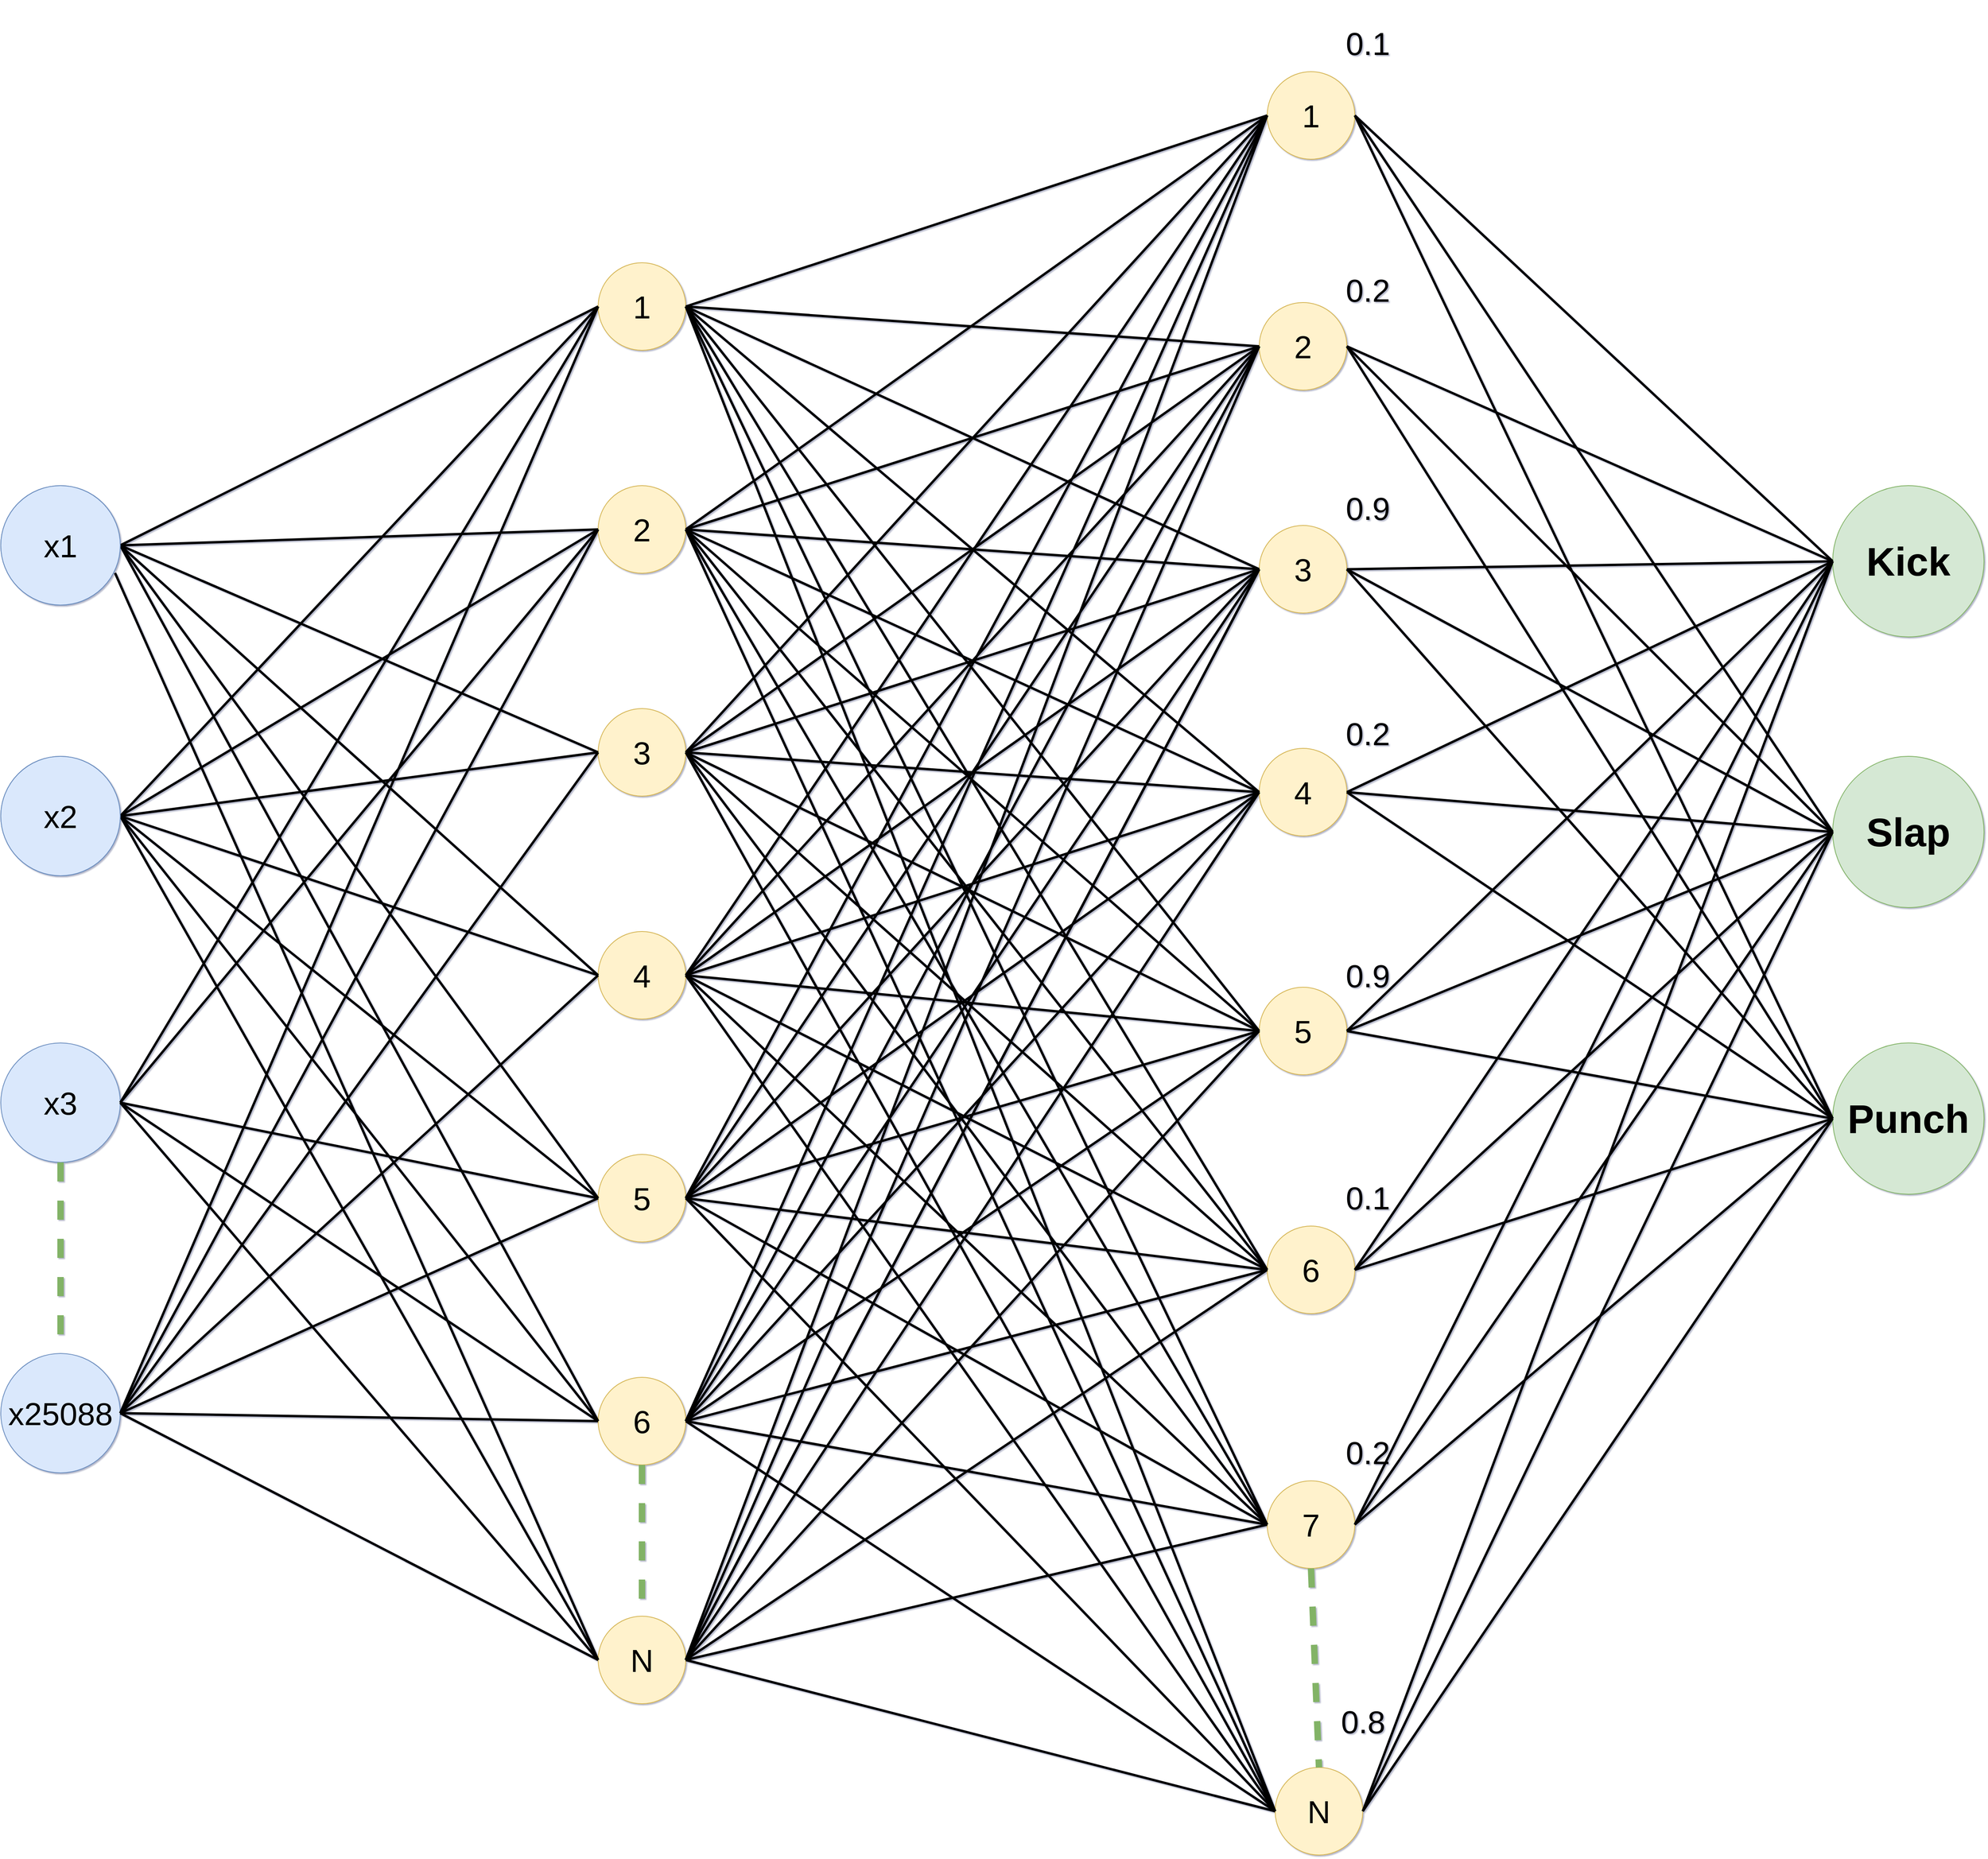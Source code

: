 <mxfile version="14.7.3" type="github">
  <diagram id="3D2soeqW7J_JkTcOZiem" name="Page-1">
    <mxGraphModel dx="4740" dy="2457" grid="0" gridSize="10" guides="1" tooltips="1" connect="1" arrows="1" fold="1" page="1" pageScale="1" pageWidth="3300" pageHeight="4681" math="0" shadow="1">
      <root>
        <mxCell id="0" />
        <mxCell id="1" parent="0" />
        <mxCell id="94lQZrs3gEA4BVbWiKhK-1" value="&lt;font style=&quot;font-size: 40px&quot;&gt;x1&lt;/font&gt;" style="ellipse;whiteSpace=wrap;html=1;aspect=fixed;shadow=0;sketch=0;fillColor=#dae8fc;strokeColor=#6c8ebf;" vertex="1" parent="1">
          <mxGeometry x="510" y="760" width="150" height="150" as="geometry" />
        </mxCell>
        <mxCell id="94lQZrs3gEA4BVbWiKhK-2" value="&lt;span style=&quot;font-size: 40px&quot;&gt;x2&lt;/span&gt;" style="ellipse;whiteSpace=wrap;html=1;aspect=fixed;shadow=0;sketch=0;fillColor=#dae8fc;strokeColor=#6c8ebf;" vertex="1" parent="1">
          <mxGeometry x="510" y="1100" width="150" height="150" as="geometry" />
        </mxCell>
        <mxCell id="94lQZrs3gEA4BVbWiKhK-3" value="&lt;span style=&quot;font-size: 40px&quot;&gt;x3&lt;/span&gt;" style="ellipse;whiteSpace=wrap;html=1;aspect=fixed;fillColor=#dae8fc;strokeColor=#6c8ebf;shadow=0;sketch=0;" vertex="1" parent="1">
          <mxGeometry x="510" y="1460" width="150" height="150" as="geometry" />
        </mxCell>
        <mxCell id="94lQZrs3gEA4BVbWiKhK-6" value="&lt;span style=&quot;font-size: 40px&quot;&gt;1&lt;/span&gt;" style="ellipse;whiteSpace=wrap;html=1;aspect=fixed;fillColor=#fff2cc;strokeColor=#d6b656;" vertex="1" parent="1">
          <mxGeometry x="1260" y="480" width="110" height="110" as="geometry" />
        </mxCell>
        <mxCell id="94lQZrs3gEA4BVbWiKhK-7" value="&lt;span style=&quot;font-size: 40px&quot;&gt;2&lt;/span&gt;" style="ellipse;whiteSpace=wrap;html=1;aspect=fixed;fillColor=#fff2cc;strokeColor=#d6b656;" vertex="1" parent="1">
          <mxGeometry x="1260" y="760" width="110" height="110" as="geometry" />
        </mxCell>
        <mxCell id="94lQZrs3gEA4BVbWiKhK-8" value="&lt;span style=&quot;font-size: 40px&quot;&gt;3&lt;/span&gt;" style="ellipse;whiteSpace=wrap;html=1;aspect=fixed;fillColor=#fff2cc;strokeColor=#d6b656;" vertex="1" parent="1">
          <mxGeometry x="1260" y="1040" width="110" height="110" as="geometry" />
        </mxCell>
        <mxCell id="94lQZrs3gEA4BVbWiKhK-9" value="&lt;span style=&quot;font-size: 40px&quot;&gt;4&lt;/span&gt;" style="ellipse;whiteSpace=wrap;html=1;aspect=fixed;fillColor=#fff2cc;strokeColor=#d6b656;" vertex="1" parent="1">
          <mxGeometry x="1260" y="1320" width="110" height="110" as="geometry" />
        </mxCell>
        <mxCell id="94lQZrs3gEA4BVbWiKhK-10" value="&lt;span style=&quot;font-size: 40px&quot;&gt;6&lt;/span&gt;" style="ellipse;whiteSpace=wrap;html=1;aspect=fixed;fillColor=#fff2cc;strokeColor=#d6b656;" vertex="1" parent="1">
          <mxGeometry x="1260" y="1880" width="110" height="110" as="geometry" />
        </mxCell>
        <mxCell id="94lQZrs3gEA4BVbWiKhK-11" value="&lt;span style=&quot;font-size: 40px&quot;&gt;5&lt;/span&gt;" style="ellipse;whiteSpace=wrap;html=1;aspect=fixed;fillColor=#fff2cc;strokeColor=#d6b656;" vertex="1" parent="1">
          <mxGeometry x="1260" y="1600" width="110" height="110" as="geometry" />
        </mxCell>
        <mxCell id="94lQZrs3gEA4BVbWiKhK-12" value="&lt;span style=&quot;font-size: 40px&quot;&gt;N&lt;/span&gt;" style="ellipse;whiteSpace=wrap;html=1;aspect=fixed;fillColor=#fff2cc;strokeColor=#d6b656;" vertex="1" parent="1">
          <mxGeometry x="1260" y="2180" width="110" height="110" as="geometry" />
        </mxCell>
        <mxCell id="94lQZrs3gEA4BVbWiKhK-4" value="&lt;span style=&quot;font-size: 40px&quot;&gt;x25088&lt;/span&gt;" style="ellipse;whiteSpace=wrap;html=1;aspect=fixed;fillColor=#dae8fc;strokeColor=#6c8ebf;shadow=0;sketch=0;" vertex="1" parent="1">
          <mxGeometry x="510" y="1850" width="150" height="150" as="geometry" />
        </mxCell>
        <mxCell id="94lQZrs3gEA4BVbWiKhK-26" value="" style="endArrow=none;dashed=1;html=1;strokeWidth=8;exitX=0.5;exitY=1;exitDx=0;exitDy=0;rounded=0;shadow=0;sketch=0;fillColor=#d5e8d4;strokeColor=#82b366;" edge="1" parent="1" source="94lQZrs3gEA4BVbWiKhK-3" target="94lQZrs3gEA4BVbWiKhK-4">
          <mxGeometry width="50" height="50" relative="1" as="geometry">
            <mxPoint x="1120" y="1610" as="sourcePoint" />
            <mxPoint x="1170" y="1560" as="targetPoint" />
          </mxGeometry>
        </mxCell>
        <mxCell id="94lQZrs3gEA4BVbWiKhK-28" value="&lt;span style=&quot;font-size: 40px&quot;&gt;1&lt;/span&gt;" style="ellipse;whiteSpace=wrap;html=1;aspect=fixed;fillColor=#fff2cc;strokeColor=#d6b656;" vertex="1" parent="1">
          <mxGeometry x="2100" y="240" width="110" height="110" as="geometry" />
        </mxCell>
        <mxCell id="94lQZrs3gEA4BVbWiKhK-29" value="&lt;span style=&quot;font-size: 40px&quot;&gt;2&lt;/span&gt;" style="ellipse;whiteSpace=wrap;html=1;aspect=fixed;fillColor=#fff2cc;strokeColor=#d6b656;" vertex="1" parent="1">
          <mxGeometry x="2090" y="530" width="110" height="110" as="geometry" />
        </mxCell>
        <mxCell id="94lQZrs3gEA4BVbWiKhK-30" value="&lt;span style=&quot;font-size: 40px&quot;&gt;3&lt;/span&gt;" style="ellipse;whiteSpace=wrap;html=1;aspect=fixed;fillColor=#fff2cc;strokeColor=#d6b656;" vertex="1" parent="1">
          <mxGeometry x="2090" y="810" width="110" height="110" as="geometry" />
        </mxCell>
        <mxCell id="94lQZrs3gEA4BVbWiKhK-31" value="&lt;span style=&quot;font-size: 40px&quot;&gt;4&lt;/span&gt;" style="ellipse;whiteSpace=wrap;html=1;aspect=fixed;fillColor=#fff2cc;strokeColor=#d6b656;" vertex="1" parent="1">
          <mxGeometry x="2090" y="1090" width="110" height="110" as="geometry" />
        </mxCell>
        <mxCell id="94lQZrs3gEA4BVbWiKhK-32" value="&lt;span style=&quot;font-size: 40px&quot;&gt;6&lt;/span&gt;" style="ellipse;whiteSpace=wrap;html=1;aspect=fixed;fillColor=#fff2cc;strokeColor=#d6b656;" vertex="1" parent="1">
          <mxGeometry x="2100" y="1690" width="110" height="110" as="geometry" />
        </mxCell>
        <mxCell id="94lQZrs3gEA4BVbWiKhK-33" value="&lt;span style=&quot;font-size: 40px&quot;&gt;5&lt;/span&gt;" style="ellipse;whiteSpace=wrap;html=1;aspect=fixed;fillColor=#fff2cc;strokeColor=#d6b656;" vertex="1" parent="1">
          <mxGeometry x="2090" y="1390" width="110" height="110" as="geometry" />
        </mxCell>
        <mxCell id="94lQZrs3gEA4BVbWiKhK-34" value="&lt;span style=&quot;font-size: 40px&quot;&gt;7&lt;/span&gt;" style="ellipse;whiteSpace=wrap;html=1;aspect=fixed;fillColor=#fff2cc;strokeColor=#d6b656;" vertex="1" parent="1">
          <mxGeometry x="2100" y="2010" width="110" height="110" as="geometry" />
        </mxCell>
        <mxCell id="94lQZrs3gEA4BVbWiKhK-35" value="&lt;span style=&quot;font-size: 40px&quot;&gt;N&lt;/span&gt;" style="ellipse;whiteSpace=wrap;html=1;aspect=fixed;fillColor=#fff2cc;strokeColor=#d6b656;" vertex="1" parent="1">
          <mxGeometry x="2110" y="2370" width="110" height="110" as="geometry" />
        </mxCell>
        <mxCell id="94lQZrs3gEA4BVbWiKhK-36" value="&lt;font size=&quot;1&quot;&gt;&lt;b style=&quot;font-size: 50px&quot;&gt;Kick&lt;/b&gt;&lt;/font&gt;" style="ellipse;whiteSpace=wrap;html=1;aspect=fixed;fillColor=#d5e8d4;strokeColor=#82b366;" vertex="1" parent="1">
          <mxGeometry x="2810" y="760" width="190" height="190" as="geometry" />
        </mxCell>
        <mxCell id="94lQZrs3gEA4BVbWiKhK-37" value="&lt;b&gt;&lt;font style=&quot;font-size: 50px&quot;&gt;Slap&lt;/font&gt;&lt;/b&gt;" style="ellipse;whiteSpace=wrap;html=1;aspect=fixed;fillColor=#d5e8d4;strokeColor=#82b366;" vertex="1" parent="1">
          <mxGeometry x="2810" y="1100" width="190" height="190" as="geometry" />
        </mxCell>
        <mxCell id="94lQZrs3gEA4BVbWiKhK-38" value="&lt;b&gt;&lt;font style=&quot;font-size: 50px&quot;&gt;Punch&lt;/font&gt;&lt;/b&gt;" style="ellipse;whiteSpace=wrap;html=1;aspect=fixed;fillColor=#d5e8d4;strokeColor=#82b366;" vertex="1" parent="1">
          <mxGeometry x="2810" y="1460" width="190" height="190" as="geometry" />
        </mxCell>
        <mxCell id="94lQZrs3gEA4BVbWiKhK-39" value="" style="endArrow=none;html=1;strokeWidth=3;exitX=1;exitY=0.5;exitDx=0;exitDy=0;entryX=0;entryY=0.5;entryDx=0;entryDy=0;" edge="1" parent="1" source="94lQZrs3gEA4BVbWiKhK-1" target="94lQZrs3gEA4BVbWiKhK-6">
          <mxGeometry width="50" height="50" relative="1" as="geometry">
            <mxPoint x="340" y="500" as="sourcePoint" />
            <mxPoint x="1010" y="600" as="targetPoint" />
          </mxGeometry>
        </mxCell>
        <mxCell id="94lQZrs3gEA4BVbWiKhK-40" value="" style="endArrow=none;html=1;strokeWidth=3;exitX=1;exitY=0.5;exitDx=0;exitDy=0;entryX=0;entryY=0.5;entryDx=0;entryDy=0;" edge="1" parent="1" source="94lQZrs3gEA4BVbWiKhK-1" target="94lQZrs3gEA4BVbWiKhK-7">
          <mxGeometry width="50" height="50" relative="1" as="geometry">
            <mxPoint x="680" y="610" as="sourcePoint" />
            <mxPoint x="730" y="560" as="targetPoint" />
          </mxGeometry>
        </mxCell>
        <mxCell id="94lQZrs3gEA4BVbWiKhK-41" value="" style="endArrow=none;html=1;strokeWidth=3;exitX=1;exitY=0.5;exitDx=0;exitDy=0;entryX=0;entryY=0.5;entryDx=0;entryDy=0;" edge="1" parent="1" source="94lQZrs3gEA4BVbWiKhK-1" target="94lQZrs3gEA4BVbWiKhK-8">
          <mxGeometry width="50" height="50" relative="1" as="geometry">
            <mxPoint x="840" y="480" as="sourcePoint" />
            <mxPoint x="890" y="430" as="targetPoint" />
          </mxGeometry>
        </mxCell>
        <mxCell id="94lQZrs3gEA4BVbWiKhK-42" value="" style="endArrow=none;html=1;strokeWidth=3;exitX=1;exitY=0.5;exitDx=0;exitDy=0;entryX=0;entryY=0.5;entryDx=0;entryDy=0;" edge="1" parent="1" source="94lQZrs3gEA4BVbWiKhK-1" target="94lQZrs3gEA4BVbWiKhK-9">
          <mxGeometry width="50" height="50" relative="1" as="geometry">
            <mxPoint x="820" y="570" as="sourcePoint" />
            <mxPoint x="880" y="500" as="targetPoint" />
          </mxGeometry>
        </mxCell>
        <mxCell id="94lQZrs3gEA4BVbWiKhK-43" value="" style="endArrow=none;html=1;strokeWidth=3;exitX=1;exitY=0.5;exitDx=0;exitDy=0;entryX=0;entryY=0.5;entryDx=0;entryDy=0;" edge="1" parent="1" source="94lQZrs3gEA4BVbWiKhK-1" target="94lQZrs3gEA4BVbWiKhK-11">
          <mxGeometry width="50" height="50" relative="1" as="geometry">
            <mxPoint x="870" y="460" as="sourcePoint" />
            <mxPoint x="920" y="410" as="targetPoint" />
          </mxGeometry>
        </mxCell>
        <mxCell id="94lQZrs3gEA4BVbWiKhK-44" value="" style="endArrow=none;html=1;strokeWidth=3;exitX=1;exitY=0.5;exitDx=0;exitDy=0;entryX=0;entryY=0.5;entryDx=0;entryDy=0;" edge="1" parent="1" source="94lQZrs3gEA4BVbWiKhK-1" target="94lQZrs3gEA4BVbWiKhK-10">
          <mxGeometry width="50" height="50" relative="1" as="geometry">
            <mxPoint x="620" y="430" as="sourcePoint" />
            <mxPoint x="670" y="380" as="targetPoint" />
          </mxGeometry>
        </mxCell>
        <mxCell id="94lQZrs3gEA4BVbWiKhK-45" value="" style="endArrow=none;html=1;strokeWidth=3;exitX=0.956;exitY=0.731;exitDx=0;exitDy=0;exitPerimeter=0;entryX=0;entryY=0.5;entryDx=0;entryDy=0;" edge="1" parent="1" source="94lQZrs3gEA4BVbWiKhK-1" target="94lQZrs3gEA4BVbWiKhK-12">
          <mxGeometry width="50" height="50" relative="1" as="geometry">
            <mxPoint x="780" y="290" as="sourcePoint" />
            <mxPoint x="830" y="240" as="targetPoint" />
          </mxGeometry>
        </mxCell>
        <mxCell id="94lQZrs3gEA4BVbWiKhK-46" value="" style="endArrow=none;html=1;strokeWidth=3;exitX=1;exitY=0.5;exitDx=0;exitDy=0;entryX=0;entryY=0.5;entryDx=0;entryDy=0;" edge="1" parent="1" source="94lQZrs3gEA4BVbWiKhK-2" target="94lQZrs3gEA4BVbWiKhK-6">
          <mxGeometry width="50" height="50" relative="1" as="geometry">
            <mxPoint x="820" y="1440" as="sourcePoint" />
            <mxPoint x="870" y="1390" as="targetPoint" />
          </mxGeometry>
        </mxCell>
        <mxCell id="94lQZrs3gEA4BVbWiKhK-47" value="" style="endArrow=none;html=1;strokeWidth=3;exitX=1;exitY=0.5;exitDx=0;exitDy=0;entryX=0;entryY=0.5;entryDx=0;entryDy=0;" edge="1" parent="1" source="94lQZrs3gEA4BVbWiKhK-2" target="94lQZrs3gEA4BVbWiKhK-7">
          <mxGeometry width="50" height="50" relative="1" as="geometry">
            <mxPoint x="840" y="1480" as="sourcePoint" />
            <mxPoint x="890" y="1430" as="targetPoint" />
          </mxGeometry>
        </mxCell>
        <mxCell id="94lQZrs3gEA4BVbWiKhK-48" value="" style="endArrow=none;html=1;strokeWidth=3;exitX=1;exitY=0.5;exitDx=0;exitDy=0;entryX=0;entryY=0.5;entryDx=0;entryDy=0;" edge="1" parent="1" source="94lQZrs3gEA4BVbWiKhK-2" target="94lQZrs3gEA4BVbWiKhK-8">
          <mxGeometry width="50" height="50" relative="1" as="geometry">
            <mxPoint x="730" y="1450" as="sourcePoint" />
            <mxPoint x="780" y="1400" as="targetPoint" />
          </mxGeometry>
        </mxCell>
        <mxCell id="94lQZrs3gEA4BVbWiKhK-49" value="" style="endArrow=none;html=1;strokeWidth=3;exitX=1;exitY=0.5;exitDx=0;exitDy=0;entryX=0;entryY=0.5;entryDx=0;entryDy=0;" edge="1" parent="1" source="94lQZrs3gEA4BVbWiKhK-2" target="94lQZrs3gEA4BVbWiKhK-9">
          <mxGeometry width="50" height="50" relative="1" as="geometry">
            <mxPoint x="740" y="1490" as="sourcePoint" />
            <mxPoint x="790" y="1440" as="targetPoint" />
          </mxGeometry>
        </mxCell>
        <mxCell id="94lQZrs3gEA4BVbWiKhK-50" value="" style="endArrow=none;html=1;strokeWidth=3;exitX=1;exitY=0.5;exitDx=0;exitDy=0;entryX=0;entryY=0.5;entryDx=0;entryDy=0;" edge="1" parent="1" source="94lQZrs3gEA4BVbWiKhK-2" target="94lQZrs3gEA4BVbWiKhK-11">
          <mxGeometry width="50" height="50" relative="1" as="geometry">
            <mxPoint x="700" y="1430" as="sourcePoint" />
            <mxPoint x="750" y="1380" as="targetPoint" />
          </mxGeometry>
        </mxCell>
        <mxCell id="94lQZrs3gEA4BVbWiKhK-51" value="" style="endArrow=none;html=1;strokeWidth=3;exitX=1;exitY=0.5;exitDx=0;exitDy=0;entryX=0;entryY=0.5;entryDx=0;entryDy=0;" edge="1" parent="1" source="94lQZrs3gEA4BVbWiKhK-2" target="94lQZrs3gEA4BVbWiKhK-10">
          <mxGeometry width="50" height="50" relative="1" as="geometry">
            <mxPoint x="800" y="1690" as="sourcePoint" />
            <mxPoint x="850" y="1640" as="targetPoint" />
          </mxGeometry>
        </mxCell>
        <mxCell id="94lQZrs3gEA4BVbWiKhK-52" value="" style="endArrow=none;html=1;strokeWidth=3;exitX=1;exitY=0.5;exitDx=0;exitDy=0;entryX=0;entryY=0.5;entryDx=0;entryDy=0;" edge="1" parent="1" source="94lQZrs3gEA4BVbWiKhK-2" target="94lQZrs3gEA4BVbWiKhK-12">
          <mxGeometry width="50" height="50" relative="1" as="geometry">
            <mxPoint x="820" y="1780" as="sourcePoint" />
            <mxPoint x="870" y="1730" as="targetPoint" />
          </mxGeometry>
        </mxCell>
        <mxCell id="94lQZrs3gEA4BVbWiKhK-53" value="" style="endArrow=none;html=1;strokeWidth=3;exitX=1;exitY=0.5;exitDx=0;exitDy=0;entryX=0;entryY=0.5;entryDx=0;entryDy=0;" edge="1" parent="1" source="94lQZrs3gEA4BVbWiKhK-3" target="94lQZrs3gEA4BVbWiKhK-6">
          <mxGeometry width="50" height="50" relative="1" as="geometry">
            <mxPoint x="820" y="1810" as="sourcePoint" />
            <mxPoint x="870" y="1760" as="targetPoint" />
          </mxGeometry>
        </mxCell>
        <mxCell id="94lQZrs3gEA4BVbWiKhK-54" value="" style="endArrow=none;html=1;strokeWidth=3;exitX=1;exitY=0.5;exitDx=0;exitDy=0;entryX=0;entryY=0.5;entryDx=0;entryDy=0;" edge="1" parent="1" source="94lQZrs3gEA4BVbWiKhK-3" target="94lQZrs3gEA4BVbWiKhK-7">
          <mxGeometry width="50" height="50" relative="1" as="geometry">
            <mxPoint x="810" y="1830" as="sourcePoint" />
            <mxPoint x="860" y="1780" as="targetPoint" />
          </mxGeometry>
        </mxCell>
        <mxCell id="94lQZrs3gEA4BVbWiKhK-55" value="" style="endArrow=none;html=1;strokeWidth=3;exitX=1;exitY=0.5;exitDx=0;exitDy=0;entryX=0;entryY=0.5;entryDx=0;entryDy=0;" edge="1" parent="1" source="94lQZrs3gEA4BVbWiKhK-3" target="94lQZrs3gEA4BVbWiKhK-11">
          <mxGeometry width="50" height="50" relative="1" as="geometry">
            <mxPoint x="850" y="1930" as="sourcePoint" />
            <mxPoint x="900" y="1880" as="targetPoint" />
          </mxGeometry>
        </mxCell>
        <mxCell id="94lQZrs3gEA4BVbWiKhK-56" value="" style="endArrow=none;html=1;strokeWidth=3;exitX=1;exitY=0.5;exitDx=0;exitDy=0;entryX=0;entryY=0.5;entryDx=0;entryDy=0;" edge="1" parent="1" source="94lQZrs3gEA4BVbWiKhK-3" target="94lQZrs3gEA4BVbWiKhK-10">
          <mxGeometry width="50" height="50" relative="1" as="geometry">
            <mxPoint x="770" y="1830" as="sourcePoint" />
            <mxPoint x="820" y="1780" as="targetPoint" />
          </mxGeometry>
        </mxCell>
        <mxCell id="94lQZrs3gEA4BVbWiKhK-57" value="" style="endArrow=none;html=1;strokeWidth=3;exitX=1;exitY=0.5;exitDx=0;exitDy=0;entryX=0;entryY=0.5;entryDx=0;entryDy=0;" edge="1" parent="1" source="94lQZrs3gEA4BVbWiKhK-3" target="94lQZrs3gEA4BVbWiKhK-12">
          <mxGeometry width="50" height="50" relative="1" as="geometry">
            <mxPoint x="820" y="1910" as="sourcePoint" />
            <mxPoint x="870" y="1860" as="targetPoint" />
          </mxGeometry>
        </mxCell>
        <mxCell id="94lQZrs3gEA4BVbWiKhK-58" value="" style="endArrow=none;html=1;strokeWidth=3;exitX=1;exitY=0.5;exitDx=0;exitDy=0;entryX=0;entryY=0.5;entryDx=0;entryDy=0;" edge="1" parent="1" source="94lQZrs3gEA4BVbWiKhK-4" target="94lQZrs3gEA4BVbWiKhK-6">
          <mxGeometry width="50" height="50" relative="1" as="geometry">
            <mxPoint x="820" y="1950" as="sourcePoint" />
            <mxPoint x="870" y="1900" as="targetPoint" />
          </mxGeometry>
        </mxCell>
        <mxCell id="94lQZrs3gEA4BVbWiKhK-59" value="" style="endArrow=none;html=1;strokeWidth=3;exitX=1;exitY=0.5;exitDx=0;exitDy=0;entryX=0;entryY=0.5;entryDx=0;entryDy=0;" edge="1" parent="1" source="94lQZrs3gEA4BVbWiKhK-4" target="94lQZrs3gEA4BVbWiKhK-7">
          <mxGeometry width="50" height="50" relative="1" as="geometry">
            <mxPoint x="800" y="2230" as="sourcePoint" />
            <mxPoint x="850" y="2180" as="targetPoint" />
          </mxGeometry>
        </mxCell>
        <mxCell id="94lQZrs3gEA4BVbWiKhK-60" value="" style="endArrow=none;html=1;strokeWidth=3;exitX=1;exitY=0.5;exitDx=0;exitDy=0;entryX=0;entryY=0.5;entryDx=0;entryDy=0;" edge="1" parent="1" source="94lQZrs3gEA4BVbWiKhK-4" target="94lQZrs3gEA4BVbWiKhK-8">
          <mxGeometry width="50" height="50" relative="1" as="geometry">
            <mxPoint x="890" y="2110" as="sourcePoint" />
            <mxPoint x="940" y="2060" as="targetPoint" />
          </mxGeometry>
        </mxCell>
        <mxCell id="94lQZrs3gEA4BVbWiKhK-61" value="" style="endArrow=none;html=1;strokeWidth=3;exitX=1;exitY=0.5;exitDx=0;exitDy=0;entryX=0;entryY=0.5;entryDx=0;entryDy=0;" edge="1" parent="1" source="94lQZrs3gEA4BVbWiKhK-4" target="94lQZrs3gEA4BVbWiKhK-9">
          <mxGeometry width="50" height="50" relative="1" as="geometry">
            <mxPoint x="870" y="2060" as="sourcePoint" />
            <mxPoint x="920" y="2010" as="targetPoint" />
          </mxGeometry>
        </mxCell>
        <mxCell id="94lQZrs3gEA4BVbWiKhK-62" value="" style="endArrow=none;html=1;strokeWidth=3;exitX=1;exitY=0.5;exitDx=0;exitDy=0;entryX=0;entryY=0.5;entryDx=0;entryDy=0;" edge="1" parent="1" source="94lQZrs3gEA4BVbWiKhK-4" target="94lQZrs3gEA4BVbWiKhK-11">
          <mxGeometry width="50" height="50" relative="1" as="geometry">
            <mxPoint x="950" y="2120" as="sourcePoint" />
            <mxPoint x="1000" y="2070" as="targetPoint" />
          </mxGeometry>
        </mxCell>
        <mxCell id="94lQZrs3gEA4BVbWiKhK-63" value="" style="endArrow=none;html=1;strokeWidth=3;entryX=0;entryY=0.5;entryDx=0;entryDy=0;exitX=1;exitY=0.5;exitDx=0;exitDy=0;" edge="1" parent="1" source="94lQZrs3gEA4BVbWiKhK-4" target="94lQZrs3gEA4BVbWiKhK-10">
          <mxGeometry width="50" height="50" relative="1" as="geometry">
            <mxPoint x="850" y="2200" as="sourcePoint" />
            <mxPoint x="900" y="2150" as="targetPoint" />
          </mxGeometry>
        </mxCell>
        <mxCell id="94lQZrs3gEA4BVbWiKhK-64" value="" style="endArrow=none;html=1;strokeWidth=3;exitX=1;exitY=0.5;exitDx=0;exitDy=0;entryX=0;entryY=0.5;entryDx=0;entryDy=0;" edge="1" parent="1" source="94lQZrs3gEA4BVbWiKhK-4" target="94lQZrs3gEA4BVbWiKhK-12">
          <mxGeometry width="50" height="50" relative="1" as="geometry">
            <mxPoint x="890" y="2160" as="sourcePoint" />
            <mxPoint x="940" y="2110" as="targetPoint" />
          </mxGeometry>
        </mxCell>
        <mxCell id="94lQZrs3gEA4BVbWiKhK-65" value="" style="endArrow=none;dashed=1;html=1;strokeWidth=8;entryX=0.5;entryY=0;entryDx=0;entryDy=0;exitX=0.5;exitY=1;exitDx=0;exitDy=0;fillColor=#d5e8d4;strokeColor=#82b366;" edge="1" parent="1" source="94lQZrs3gEA4BVbWiKhK-10" target="94lQZrs3gEA4BVbWiKhK-12">
          <mxGeometry width="50" height="50" relative="1" as="geometry">
            <mxPoint x="1150" y="1280" as="sourcePoint" />
            <mxPoint x="1200" y="1230" as="targetPoint" />
          </mxGeometry>
        </mxCell>
        <mxCell id="94lQZrs3gEA4BVbWiKhK-67" value="" style="endArrow=none;html=1;strokeWidth=3;exitX=1;exitY=0.5;exitDx=0;exitDy=0;entryX=0;entryY=0.5;entryDx=0;entryDy=0;" edge="1" parent="1" source="94lQZrs3gEA4BVbWiKhK-6" target="94lQZrs3gEA4BVbWiKhK-28">
          <mxGeometry width="50" height="50" relative="1" as="geometry">
            <mxPoint x="1630" y="350" as="sourcePoint" />
            <mxPoint x="1680" y="300" as="targetPoint" />
          </mxGeometry>
        </mxCell>
        <mxCell id="94lQZrs3gEA4BVbWiKhK-68" value="" style="endArrow=none;html=1;strokeWidth=3;exitX=1;exitY=0.5;exitDx=0;exitDy=0;entryX=0;entryY=0.5;entryDx=0;entryDy=0;" edge="1" parent="1" source="94lQZrs3gEA4BVbWiKhK-6" target="94lQZrs3gEA4BVbWiKhK-29">
          <mxGeometry width="50" height="50" relative="1" as="geometry">
            <mxPoint x="1870" y="620" as="sourcePoint" />
            <mxPoint x="1920" y="570" as="targetPoint" />
          </mxGeometry>
        </mxCell>
        <mxCell id="94lQZrs3gEA4BVbWiKhK-69" value="" style="endArrow=none;html=1;strokeWidth=3;exitX=1;exitY=0.5;exitDx=0;exitDy=0;entryX=0;entryY=0.5;entryDx=0;entryDy=0;" edge="1" parent="1" source="94lQZrs3gEA4BVbWiKhK-6" target="94lQZrs3gEA4BVbWiKhK-30">
          <mxGeometry width="50" height="50" relative="1" as="geometry">
            <mxPoint x="1770" y="820" as="sourcePoint" />
            <mxPoint x="1820" y="770" as="targetPoint" />
          </mxGeometry>
        </mxCell>
        <mxCell id="94lQZrs3gEA4BVbWiKhK-70" value="" style="endArrow=none;html=1;strokeWidth=3;exitX=1;exitY=0.5;exitDx=0;exitDy=0;entryX=0;entryY=0.5;entryDx=0;entryDy=0;" edge="1" parent="1" source="94lQZrs3gEA4BVbWiKhK-6" target="94lQZrs3gEA4BVbWiKhK-31">
          <mxGeometry width="50" height="50" relative="1" as="geometry">
            <mxPoint x="1800" y="880" as="sourcePoint" />
            <mxPoint x="1850" y="830" as="targetPoint" />
          </mxGeometry>
        </mxCell>
        <mxCell id="94lQZrs3gEA4BVbWiKhK-71" value="" style="endArrow=none;html=1;strokeWidth=3;exitX=1;exitY=0.5;exitDx=0;exitDy=0;entryX=0;entryY=0.5;entryDx=0;entryDy=0;" edge="1" parent="1" source="94lQZrs3gEA4BVbWiKhK-6" target="94lQZrs3gEA4BVbWiKhK-33">
          <mxGeometry width="50" height="50" relative="1" as="geometry">
            <mxPoint x="1730" y="1120" as="sourcePoint" />
            <mxPoint x="1780" y="1070" as="targetPoint" />
          </mxGeometry>
        </mxCell>
        <mxCell id="94lQZrs3gEA4BVbWiKhK-72" value="" style="endArrow=none;html=1;strokeWidth=3;exitX=1;exitY=0.5;exitDx=0;exitDy=0;entryX=0;entryY=0.5;entryDx=0;entryDy=0;" edge="1" parent="1" source="94lQZrs3gEA4BVbWiKhK-6" target="94lQZrs3gEA4BVbWiKhK-32">
          <mxGeometry width="50" height="50" relative="1" as="geometry">
            <mxPoint x="1730" y="1300" as="sourcePoint" />
            <mxPoint x="1780" y="1250" as="targetPoint" />
          </mxGeometry>
        </mxCell>
        <mxCell id="94lQZrs3gEA4BVbWiKhK-73" value="" style="endArrow=none;html=1;strokeWidth=3;exitX=1;exitY=0.5;exitDx=0;exitDy=0;entryX=0;entryY=0.5;entryDx=0;entryDy=0;" edge="1" parent="1" source="94lQZrs3gEA4BVbWiKhK-6" target="94lQZrs3gEA4BVbWiKhK-34">
          <mxGeometry width="50" height="50" relative="1" as="geometry">
            <mxPoint x="1640" y="1490" as="sourcePoint" />
            <mxPoint x="1690" y="1440" as="targetPoint" />
          </mxGeometry>
        </mxCell>
        <mxCell id="94lQZrs3gEA4BVbWiKhK-74" value="" style="endArrow=none;html=1;strokeWidth=3;exitX=1;exitY=0.5;exitDx=0;exitDy=0;entryX=0;entryY=0.5;entryDx=0;entryDy=0;" edge="1" parent="1" source="94lQZrs3gEA4BVbWiKhK-6" target="94lQZrs3gEA4BVbWiKhK-35">
          <mxGeometry width="50" height="50" relative="1" as="geometry">
            <mxPoint x="1640" y="1590" as="sourcePoint" />
            <mxPoint x="1690" y="1540" as="targetPoint" />
          </mxGeometry>
        </mxCell>
        <mxCell id="94lQZrs3gEA4BVbWiKhK-75" value="" style="endArrow=none;html=1;strokeWidth=3;entryX=0;entryY=0.5;entryDx=0;entryDy=0;exitX=1;exitY=0.5;exitDx=0;exitDy=0;" edge="1" parent="1" source="94lQZrs3gEA4BVbWiKhK-28" target="94lQZrs3gEA4BVbWiKhK-36">
          <mxGeometry width="50" height="50" relative="1" as="geometry">
            <mxPoint x="2740" y="330" as="sourcePoint" />
            <mxPoint x="2790" y="280" as="targetPoint" />
          </mxGeometry>
        </mxCell>
        <mxCell id="94lQZrs3gEA4BVbWiKhK-76" value="" style="endArrow=none;html=1;strokeWidth=3;exitX=1;exitY=0.5;exitDx=0;exitDy=0;entryX=0;entryY=0.5;entryDx=0;entryDy=0;" edge="1" parent="1" source="94lQZrs3gEA4BVbWiKhK-28" target="94lQZrs3gEA4BVbWiKhK-37">
          <mxGeometry width="50" height="50" relative="1" as="geometry">
            <mxPoint x="2820" y="410" as="sourcePoint" />
            <mxPoint x="2810" y="1175" as="targetPoint" />
          </mxGeometry>
        </mxCell>
        <mxCell id="94lQZrs3gEA4BVbWiKhK-77" value="" style="endArrow=none;html=1;strokeWidth=3;exitX=1;exitY=0.5;exitDx=0;exitDy=0;entryX=0;entryY=0.5;entryDx=0;entryDy=0;" edge="1" parent="1" source="94lQZrs3gEA4BVbWiKhK-28" target="94lQZrs3gEA4BVbWiKhK-38">
          <mxGeometry width="50" height="50" relative="1" as="geometry">
            <mxPoint x="2590" y="1370" as="sourcePoint" />
            <mxPoint x="2640" y="1320" as="targetPoint" />
          </mxGeometry>
        </mxCell>
        <mxCell id="94lQZrs3gEA4BVbWiKhK-78" value="" style="endArrow=none;html=1;strokeWidth=3;entryX=0;entryY=0.5;entryDx=0;entryDy=0;exitX=1;exitY=0.5;exitDx=0;exitDy=0;" edge="1" parent="1" source="94lQZrs3gEA4BVbWiKhK-29" target="94lQZrs3gEA4BVbWiKhK-36">
          <mxGeometry width="50" height="50" relative="1" as="geometry">
            <mxPoint x="1770" y="230" as="sourcePoint" />
            <mxPoint x="1820" y="180" as="targetPoint" />
          </mxGeometry>
        </mxCell>
        <mxCell id="94lQZrs3gEA4BVbWiKhK-79" value="" style="endArrow=none;html=1;strokeWidth=3;entryX=0;entryY=0.5;entryDx=0;entryDy=0;exitX=1;exitY=0.5;exitDx=0;exitDy=0;" edge="1" parent="1" source="94lQZrs3gEA4BVbWiKhK-30" target="94lQZrs3gEA4BVbWiKhK-36">
          <mxGeometry width="50" height="50" relative="1" as="geometry">
            <mxPoint x="1600" y="220" as="sourcePoint" />
            <mxPoint x="1650" y="170" as="targetPoint" />
          </mxGeometry>
        </mxCell>
        <mxCell id="94lQZrs3gEA4BVbWiKhK-81" value="" style="endArrow=none;html=1;strokeWidth=3;entryX=0;entryY=0.5;entryDx=0;entryDy=0;exitX=1;exitY=0.5;exitDx=0;exitDy=0;" edge="1" parent="1" source="94lQZrs3gEA4BVbWiKhK-31" target="94lQZrs3gEA4BVbWiKhK-36">
          <mxGeometry width="50" height="50" relative="1" as="geometry">
            <mxPoint x="1380" y="230" as="sourcePoint" />
            <mxPoint x="1430" y="180" as="targetPoint" />
          </mxGeometry>
        </mxCell>
        <mxCell id="94lQZrs3gEA4BVbWiKhK-82" value="" style="endArrow=none;html=1;strokeWidth=3;entryX=0;entryY=0.5;entryDx=0;entryDy=0;exitX=1;exitY=0.5;exitDx=0;exitDy=0;" edge="1" parent="1" source="94lQZrs3gEA4BVbWiKhK-33" target="94lQZrs3gEA4BVbWiKhK-36">
          <mxGeometry width="50" height="50" relative="1" as="geometry">
            <mxPoint x="1390" y="240" as="sourcePoint" />
            <mxPoint x="1440" y="190" as="targetPoint" />
          </mxGeometry>
        </mxCell>
        <mxCell id="94lQZrs3gEA4BVbWiKhK-83" value="" style="endArrow=none;html=1;strokeWidth=3;entryX=0;entryY=0.5;entryDx=0;entryDy=0;exitX=1;exitY=0.5;exitDx=0;exitDy=0;" edge="1" parent="1" source="94lQZrs3gEA4BVbWiKhK-32" target="94lQZrs3gEA4BVbWiKhK-36">
          <mxGeometry width="50" height="50" relative="1" as="geometry">
            <mxPoint x="1400" y="250" as="sourcePoint" />
            <mxPoint x="1450" y="200" as="targetPoint" />
          </mxGeometry>
        </mxCell>
        <mxCell id="94lQZrs3gEA4BVbWiKhK-84" value="" style="endArrow=none;html=1;strokeWidth=3;entryX=0;entryY=0.5;entryDx=0;entryDy=0;exitX=1;exitY=0.5;exitDx=0;exitDy=0;" edge="1" parent="1" source="94lQZrs3gEA4BVbWiKhK-34" target="94lQZrs3gEA4BVbWiKhK-36">
          <mxGeometry width="50" height="50" relative="1" as="geometry">
            <mxPoint x="1410" y="260" as="sourcePoint" />
            <mxPoint x="1460" y="210" as="targetPoint" />
          </mxGeometry>
        </mxCell>
        <mxCell id="94lQZrs3gEA4BVbWiKhK-85" value="" style="endArrow=none;html=1;strokeWidth=3;entryX=0;entryY=0.5;entryDx=0;entryDy=0;exitX=1;exitY=0.5;exitDx=0;exitDy=0;" edge="1" parent="1" source="94lQZrs3gEA4BVbWiKhK-35" target="94lQZrs3gEA4BVbWiKhK-36">
          <mxGeometry width="50" height="50" relative="1" as="geometry">
            <mxPoint x="1420" y="270" as="sourcePoint" />
            <mxPoint x="1470" y="220" as="targetPoint" />
          </mxGeometry>
        </mxCell>
        <mxCell id="94lQZrs3gEA4BVbWiKhK-86" value="" style="endArrow=none;html=1;strokeWidth=3;entryX=0;entryY=0.5;entryDx=0;entryDy=0;exitX=1;exitY=0.5;exitDx=0;exitDy=0;" edge="1" parent="1" source="94lQZrs3gEA4BVbWiKhK-29" target="94lQZrs3gEA4BVbWiKhK-37">
          <mxGeometry width="50" height="50" relative="1" as="geometry">
            <mxPoint x="1430" y="280" as="sourcePoint" />
            <mxPoint x="1480" y="230" as="targetPoint" />
          </mxGeometry>
        </mxCell>
        <mxCell id="94lQZrs3gEA4BVbWiKhK-87" value="" style="endArrow=none;html=1;strokeWidth=3;entryX=0;entryY=0.5;entryDx=0;entryDy=0;exitX=1;exitY=0.5;exitDx=0;exitDy=0;" edge="1" parent="1" source="94lQZrs3gEA4BVbWiKhK-30" target="94lQZrs3gEA4BVbWiKhK-37">
          <mxGeometry width="50" height="50" relative="1" as="geometry">
            <mxPoint x="1440" y="290" as="sourcePoint" />
            <mxPoint x="1490" y="240" as="targetPoint" />
          </mxGeometry>
        </mxCell>
        <mxCell id="94lQZrs3gEA4BVbWiKhK-88" value="" style="endArrow=none;html=1;strokeWidth=3;entryX=0;entryY=0.5;entryDx=0;entryDy=0;exitX=1;exitY=0.5;exitDx=0;exitDy=0;" edge="1" parent="1" source="94lQZrs3gEA4BVbWiKhK-31" target="94lQZrs3gEA4BVbWiKhK-37">
          <mxGeometry width="50" height="50" relative="1" as="geometry">
            <mxPoint x="1450" y="300" as="sourcePoint" />
            <mxPoint x="1500" y="250" as="targetPoint" />
          </mxGeometry>
        </mxCell>
        <mxCell id="94lQZrs3gEA4BVbWiKhK-89" value="" style="endArrow=none;html=1;strokeWidth=3;entryX=0;entryY=0.5;entryDx=0;entryDy=0;exitX=1;exitY=0.5;exitDx=0;exitDy=0;" edge="1" parent="1" source="94lQZrs3gEA4BVbWiKhK-33" target="94lQZrs3gEA4BVbWiKhK-37">
          <mxGeometry width="50" height="50" relative="1" as="geometry">
            <mxPoint x="1460" y="310" as="sourcePoint" />
            <mxPoint x="1510" y="260" as="targetPoint" />
          </mxGeometry>
        </mxCell>
        <mxCell id="94lQZrs3gEA4BVbWiKhK-90" value="" style="endArrow=none;html=1;strokeWidth=3;entryX=0;entryY=0.5;entryDx=0;entryDy=0;exitX=1;exitY=0.5;exitDx=0;exitDy=0;" edge="1" parent="1" source="94lQZrs3gEA4BVbWiKhK-32" target="94lQZrs3gEA4BVbWiKhK-37">
          <mxGeometry width="50" height="50" relative="1" as="geometry">
            <mxPoint x="1470" y="320" as="sourcePoint" />
            <mxPoint x="1520" y="270" as="targetPoint" />
          </mxGeometry>
        </mxCell>
        <mxCell id="94lQZrs3gEA4BVbWiKhK-91" value="" style="endArrow=none;html=1;strokeWidth=3;entryX=0;entryY=0.5;entryDx=0;entryDy=0;exitX=1;exitY=0.5;exitDx=0;exitDy=0;" edge="1" parent="1" source="94lQZrs3gEA4BVbWiKhK-34" target="94lQZrs3gEA4BVbWiKhK-37">
          <mxGeometry width="50" height="50" relative="1" as="geometry">
            <mxPoint x="1480" y="330" as="sourcePoint" />
            <mxPoint x="1530" y="280" as="targetPoint" />
          </mxGeometry>
        </mxCell>
        <mxCell id="94lQZrs3gEA4BVbWiKhK-92" value="" style="endArrow=none;html=1;strokeWidth=3;entryX=0;entryY=0.5;entryDx=0;entryDy=0;exitX=1;exitY=0.5;exitDx=0;exitDy=0;" edge="1" parent="1" source="94lQZrs3gEA4BVbWiKhK-35" target="94lQZrs3gEA4BVbWiKhK-37">
          <mxGeometry width="50" height="50" relative="1" as="geometry">
            <mxPoint x="1490" y="340" as="sourcePoint" />
            <mxPoint x="1540" y="290" as="targetPoint" />
          </mxGeometry>
        </mxCell>
        <mxCell id="94lQZrs3gEA4BVbWiKhK-93" value="" style="endArrow=none;html=1;strokeWidth=3;entryX=0;entryY=0.5;entryDx=0;entryDy=0;exitX=1;exitY=0.5;exitDx=0;exitDy=0;" edge="1" parent="1" source="94lQZrs3gEA4BVbWiKhK-29" target="94lQZrs3gEA4BVbWiKhK-38">
          <mxGeometry width="50" height="50" relative="1" as="geometry">
            <mxPoint x="1500" y="350" as="sourcePoint" />
            <mxPoint x="1550" y="300" as="targetPoint" />
          </mxGeometry>
        </mxCell>
        <mxCell id="94lQZrs3gEA4BVbWiKhK-94" value="" style="endArrow=none;html=1;strokeWidth=3;entryX=0;entryY=0.5;entryDx=0;entryDy=0;exitX=1;exitY=0.5;exitDx=0;exitDy=0;" edge="1" parent="1" source="94lQZrs3gEA4BVbWiKhK-30" target="94lQZrs3gEA4BVbWiKhK-38">
          <mxGeometry width="50" height="50" relative="1" as="geometry">
            <mxPoint x="1510" y="360" as="sourcePoint" />
            <mxPoint x="1560" y="310" as="targetPoint" />
          </mxGeometry>
        </mxCell>
        <mxCell id="94lQZrs3gEA4BVbWiKhK-95" value="" style="endArrow=none;html=1;strokeWidth=3;entryX=0;entryY=0.5;entryDx=0;entryDy=0;exitX=1;exitY=0.5;exitDx=0;exitDy=0;" edge="1" parent="1" source="94lQZrs3gEA4BVbWiKhK-31" target="94lQZrs3gEA4BVbWiKhK-38">
          <mxGeometry width="50" height="50" relative="1" as="geometry">
            <mxPoint x="1520" y="370" as="sourcePoint" />
            <mxPoint x="1570" y="320" as="targetPoint" />
          </mxGeometry>
        </mxCell>
        <mxCell id="94lQZrs3gEA4BVbWiKhK-96" value="" style="endArrow=none;html=1;strokeWidth=3;entryX=0;entryY=0.5;entryDx=0;entryDy=0;exitX=1;exitY=0.5;exitDx=0;exitDy=0;" edge="1" parent="1" source="94lQZrs3gEA4BVbWiKhK-33" target="94lQZrs3gEA4BVbWiKhK-38">
          <mxGeometry width="50" height="50" relative="1" as="geometry">
            <mxPoint x="1530" y="380" as="sourcePoint" />
            <mxPoint x="1580" y="330" as="targetPoint" />
          </mxGeometry>
        </mxCell>
        <mxCell id="94lQZrs3gEA4BVbWiKhK-97" value="" style="endArrow=none;html=1;strokeWidth=3;entryX=0;entryY=0.5;entryDx=0;entryDy=0;exitX=1;exitY=0.5;exitDx=0;exitDy=0;" edge="1" parent="1" source="94lQZrs3gEA4BVbWiKhK-32" target="94lQZrs3gEA4BVbWiKhK-38">
          <mxGeometry width="50" height="50" relative="1" as="geometry">
            <mxPoint x="1540" y="390" as="sourcePoint" />
            <mxPoint x="1590" y="340" as="targetPoint" />
          </mxGeometry>
        </mxCell>
        <mxCell id="94lQZrs3gEA4BVbWiKhK-98" value="" style="endArrow=none;html=1;strokeWidth=3;entryX=0;entryY=0.5;entryDx=0;entryDy=0;exitX=1;exitY=0.5;exitDx=0;exitDy=0;" edge="1" parent="1" source="94lQZrs3gEA4BVbWiKhK-34" target="94lQZrs3gEA4BVbWiKhK-38">
          <mxGeometry width="50" height="50" relative="1" as="geometry">
            <mxPoint x="1550" y="400" as="sourcePoint" />
            <mxPoint x="1600" y="350" as="targetPoint" />
          </mxGeometry>
        </mxCell>
        <mxCell id="94lQZrs3gEA4BVbWiKhK-99" value="" style="endArrow=none;html=1;strokeWidth=3;entryX=0;entryY=0.5;entryDx=0;entryDy=0;exitX=1;exitY=0.5;exitDx=0;exitDy=0;" edge="1" parent="1" source="94lQZrs3gEA4BVbWiKhK-35" target="94lQZrs3gEA4BVbWiKhK-38">
          <mxGeometry width="50" height="50" relative="1" as="geometry">
            <mxPoint x="1560" y="410" as="sourcePoint" />
            <mxPoint x="1610" y="360" as="targetPoint" />
          </mxGeometry>
        </mxCell>
        <mxCell id="94lQZrs3gEA4BVbWiKhK-100" value="" style="endArrow=none;html=1;strokeWidth=3;entryX=0;entryY=0.5;entryDx=0;entryDy=0;exitX=1;exitY=0.5;exitDx=0;exitDy=0;" edge="1" parent="1" source="94lQZrs3gEA4BVbWiKhK-7" target="94lQZrs3gEA4BVbWiKhK-28">
          <mxGeometry width="50" height="50" relative="1" as="geometry">
            <mxPoint x="1380" y="770" as="sourcePoint" />
            <mxPoint x="1620" y="370" as="targetPoint" />
          </mxGeometry>
        </mxCell>
        <mxCell id="94lQZrs3gEA4BVbWiKhK-101" value="" style="endArrow=none;html=1;strokeWidth=3;exitX=1;exitY=0.5;exitDx=0;exitDy=0;entryX=0;entryY=0.5;entryDx=0;entryDy=0;" edge="1" parent="1" source="94lQZrs3gEA4BVbWiKhK-7" target="94lQZrs3gEA4BVbWiKhK-29">
          <mxGeometry width="50" height="50" relative="1" as="geometry">
            <mxPoint x="1580" y="430" as="sourcePoint" />
            <mxPoint x="1630" y="380" as="targetPoint" />
          </mxGeometry>
        </mxCell>
        <mxCell id="94lQZrs3gEA4BVbWiKhK-102" value="" style="endArrow=none;html=1;strokeWidth=3;exitX=1;exitY=0.5;exitDx=0;exitDy=0;entryX=0;entryY=0.5;entryDx=0;entryDy=0;" edge="1" parent="1" source="94lQZrs3gEA4BVbWiKhK-7" target="94lQZrs3gEA4BVbWiKhK-30">
          <mxGeometry width="50" height="50" relative="1" as="geometry">
            <mxPoint x="1590" y="440" as="sourcePoint" />
            <mxPoint x="1640" y="390" as="targetPoint" />
          </mxGeometry>
        </mxCell>
        <mxCell id="94lQZrs3gEA4BVbWiKhK-103" value="" style="endArrow=none;html=1;strokeWidth=3;exitX=1;exitY=0.5;exitDx=0;exitDy=0;entryX=0;entryY=0.5;entryDx=0;entryDy=0;" edge="1" parent="1" source="94lQZrs3gEA4BVbWiKhK-7" target="94lQZrs3gEA4BVbWiKhK-31">
          <mxGeometry width="50" height="50" relative="1" as="geometry">
            <mxPoint x="1600" y="450" as="sourcePoint" />
            <mxPoint x="1650" y="400" as="targetPoint" />
          </mxGeometry>
        </mxCell>
        <mxCell id="94lQZrs3gEA4BVbWiKhK-104" value="" style="endArrow=none;html=1;strokeWidth=3;exitX=1;exitY=0.5;exitDx=0;exitDy=0;entryX=0;entryY=0.5;entryDx=0;entryDy=0;" edge="1" parent="1" source="94lQZrs3gEA4BVbWiKhK-7" target="94lQZrs3gEA4BVbWiKhK-33">
          <mxGeometry width="50" height="50" relative="1" as="geometry">
            <mxPoint x="1610" y="460" as="sourcePoint" />
            <mxPoint x="1660" y="410" as="targetPoint" />
          </mxGeometry>
        </mxCell>
        <mxCell id="94lQZrs3gEA4BVbWiKhK-105" value="" style="endArrow=none;html=1;strokeWidth=3;exitX=1;exitY=0.5;exitDx=0;exitDy=0;entryX=0;entryY=0.5;entryDx=0;entryDy=0;" edge="1" parent="1" source="94lQZrs3gEA4BVbWiKhK-7" target="94lQZrs3gEA4BVbWiKhK-32">
          <mxGeometry width="50" height="50" relative="1" as="geometry">
            <mxPoint x="1620" y="470" as="sourcePoint" />
            <mxPoint x="1670" y="420" as="targetPoint" />
          </mxGeometry>
        </mxCell>
        <mxCell id="94lQZrs3gEA4BVbWiKhK-106" value="" style="endArrow=none;html=1;strokeWidth=3;exitX=1;exitY=0.5;exitDx=0;exitDy=0;entryX=0;entryY=0.5;entryDx=0;entryDy=0;" edge="1" parent="1" source="94lQZrs3gEA4BVbWiKhK-7" target="94lQZrs3gEA4BVbWiKhK-34">
          <mxGeometry width="50" height="50" relative="1" as="geometry">
            <mxPoint x="1630" y="480" as="sourcePoint" />
            <mxPoint x="1680" y="430" as="targetPoint" />
          </mxGeometry>
        </mxCell>
        <mxCell id="94lQZrs3gEA4BVbWiKhK-107" value="" style="endArrow=none;html=1;strokeWidth=3;exitX=1;exitY=0.5;exitDx=0;exitDy=0;entryX=0;entryY=0.5;entryDx=0;entryDy=0;" edge="1" parent="1" source="94lQZrs3gEA4BVbWiKhK-7" target="94lQZrs3gEA4BVbWiKhK-35">
          <mxGeometry width="50" height="50" relative="1" as="geometry">
            <mxPoint x="1640" y="490" as="sourcePoint" />
            <mxPoint x="1690" y="440" as="targetPoint" />
          </mxGeometry>
        </mxCell>
        <mxCell id="94lQZrs3gEA4BVbWiKhK-108" value="" style="endArrow=none;html=1;strokeWidth=3;exitX=1;exitY=0.5;exitDx=0;exitDy=0;entryX=0;entryY=0.5;entryDx=0;entryDy=0;" edge="1" parent="1" source="94lQZrs3gEA4BVbWiKhK-8" target="94lQZrs3gEA4BVbWiKhK-28">
          <mxGeometry width="50" height="50" relative="1" as="geometry">
            <mxPoint x="1650" y="500" as="sourcePoint" />
            <mxPoint x="1700" y="450" as="targetPoint" />
          </mxGeometry>
        </mxCell>
        <mxCell id="94lQZrs3gEA4BVbWiKhK-109" value="" style="endArrow=none;html=1;strokeWidth=3;exitX=1;exitY=0.5;exitDx=0;exitDy=0;entryX=0;entryY=0.5;entryDx=0;entryDy=0;" edge="1" parent="1" source="94lQZrs3gEA4BVbWiKhK-8" target="94lQZrs3gEA4BVbWiKhK-29">
          <mxGeometry width="50" height="50" relative="1" as="geometry">
            <mxPoint x="1660" y="510" as="sourcePoint" />
            <mxPoint x="1710" y="460" as="targetPoint" />
          </mxGeometry>
        </mxCell>
        <mxCell id="94lQZrs3gEA4BVbWiKhK-110" value="" style="endArrow=none;html=1;strokeWidth=3;exitX=1;exitY=0.5;exitDx=0;exitDy=0;entryX=0;entryY=0.5;entryDx=0;entryDy=0;" edge="1" parent="1" source="94lQZrs3gEA4BVbWiKhK-8" target="94lQZrs3gEA4BVbWiKhK-30">
          <mxGeometry width="50" height="50" relative="1" as="geometry">
            <mxPoint x="1670" y="520" as="sourcePoint" />
            <mxPoint x="1720" y="470" as="targetPoint" />
          </mxGeometry>
        </mxCell>
        <mxCell id="94lQZrs3gEA4BVbWiKhK-111" value="" style="endArrow=none;html=1;strokeWidth=3;exitX=1;exitY=0.5;exitDx=0;exitDy=0;entryX=0;entryY=0.5;entryDx=0;entryDy=0;" edge="1" parent="1" source="94lQZrs3gEA4BVbWiKhK-8" target="94lQZrs3gEA4BVbWiKhK-31">
          <mxGeometry width="50" height="50" relative="1" as="geometry">
            <mxPoint x="1680" y="530" as="sourcePoint" />
            <mxPoint x="1730" y="480" as="targetPoint" />
          </mxGeometry>
        </mxCell>
        <mxCell id="94lQZrs3gEA4BVbWiKhK-112" value="" style="endArrow=none;html=1;strokeWidth=3;exitX=1;exitY=0.5;exitDx=0;exitDy=0;entryX=0;entryY=0.5;entryDx=0;entryDy=0;" edge="1" parent="1" source="94lQZrs3gEA4BVbWiKhK-8" target="94lQZrs3gEA4BVbWiKhK-33">
          <mxGeometry width="50" height="50" relative="1" as="geometry">
            <mxPoint x="1690" y="540" as="sourcePoint" />
            <mxPoint x="1740" y="490" as="targetPoint" />
          </mxGeometry>
        </mxCell>
        <mxCell id="94lQZrs3gEA4BVbWiKhK-113" value="" style="endArrow=none;html=1;strokeWidth=3;exitX=1;exitY=0.5;exitDx=0;exitDy=0;entryX=0;entryY=0.5;entryDx=0;entryDy=0;" edge="1" parent="1" source="94lQZrs3gEA4BVbWiKhK-8" target="94lQZrs3gEA4BVbWiKhK-32">
          <mxGeometry width="50" height="50" relative="1" as="geometry">
            <mxPoint x="1700" y="550" as="sourcePoint" />
            <mxPoint x="1750" y="500" as="targetPoint" />
          </mxGeometry>
        </mxCell>
        <mxCell id="94lQZrs3gEA4BVbWiKhK-114" value="" style="endArrow=none;html=1;strokeWidth=3;exitX=1;exitY=0.5;exitDx=0;exitDy=0;entryX=0;entryY=0.5;entryDx=0;entryDy=0;" edge="1" parent="1" source="94lQZrs3gEA4BVbWiKhK-8" target="94lQZrs3gEA4BVbWiKhK-34">
          <mxGeometry width="50" height="50" relative="1" as="geometry">
            <mxPoint x="1710" y="560" as="sourcePoint" />
            <mxPoint x="1760" y="510" as="targetPoint" />
          </mxGeometry>
        </mxCell>
        <mxCell id="94lQZrs3gEA4BVbWiKhK-115" value="" style="endArrow=none;html=1;strokeWidth=3;exitX=1;exitY=0.5;exitDx=0;exitDy=0;entryX=0;entryY=0.5;entryDx=0;entryDy=0;" edge="1" parent="1" source="94lQZrs3gEA4BVbWiKhK-8" target="94lQZrs3gEA4BVbWiKhK-35">
          <mxGeometry width="50" height="50" relative="1" as="geometry">
            <mxPoint x="1720" y="570" as="sourcePoint" />
            <mxPoint x="1770" y="520" as="targetPoint" />
          </mxGeometry>
        </mxCell>
        <mxCell id="94lQZrs3gEA4BVbWiKhK-116" value="" style="endArrow=none;html=1;strokeWidth=3;entryX=0;entryY=0.5;entryDx=0;entryDy=0;exitX=1;exitY=0.5;exitDx=0;exitDy=0;" edge="1" parent="1" source="94lQZrs3gEA4BVbWiKhK-9" target="94lQZrs3gEA4BVbWiKhK-28">
          <mxGeometry width="50" height="50" relative="1" as="geometry">
            <mxPoint x="1360" y="1370" as="sourcePoint" />
            <mxPoint x="1780" y="530" as="targetPoint" />
          </mxGeometry>
        </mxCell>
        <mxCell id="94lQZrs3gEA4BVbWiKhK-118" value="" style="endArrow=none;html=1;strokeWidth=3;exitX=1;exitY=0.5;exitDx=0;exitDy=0;entryX=0;entryY=0.5;entryDx=0;entryDy=0;" edge="1" parent="1" source="94lQZrs3gEA4BVbWiKhK-9" target="94lQZrs3gEA4BVbWiKhK-29">
          <mxGeometry width="50" height="50" relative="1" as="geometry">
            <mxPoint x="1750" y="600" as="sourcePoint" />
            <mxPoint x="1800" y="550" as="targetPoint" />
          </mxGeometry>
        </mxCell>
        <mxCell id="94lQZrs3gEA4BVbWiKhK-119" value="" style="endArrow=none;html=1;strokeWidth=3;exitX=1;exitY=0.5;exitDx=0;exitDy=0;entryX=0;entryY=0.5;entryDx=0;entryDy=0;" edge="1" parent="1" source="94lQZrs3gEA4BVbWiKhK-9" target="94lQZrs3gEA4BVbWiKhK-30">
          <mxGeometry width="50" height="50" relative="1" as="geometry">
            <mxPoint x="1760" y="610" as="sourcePoint" />
            <mxPoint x="1810" y="560" as="targetPoint" />
          </mxGeometry>
        </mxCell>
        <mxCell id="94lQZrs3gEA4BVbWiKhK-120" value="" style="endArrow=none;html=1;strokeWidth=3;exitX=1;exitY=0.5;exitDx=0;exitDy=0;entryX=0;entryY=0.5;entryDx=0;entryDy=0;" edge="1" parent="1" source="94lQZrs3gEA4BVbWiKhK-9" target="94lQZrs3gEA4BVbWiKhK-31">
          <mxGeometry width="50" height="50" relative="1" as="geometry">
            <mxPoint x="1770" y="620" as="sourcePoint" />
            <mxPoint x="1820" y="570" as="targetPoint" />
          </mxGeometry>
        </mxCell>
        <mxCell id="94lQZrs3gEA4BVbWiKhK-121" value="" style="endArrow=none;html=1;strokeWidth=3;exitX=1;exitY=0.5;exitDx=0;exitDy=0;entryX=0;entryY=0.5;entryDx=0;entryDy=0;" edge="1" parent="1" source="94lQZrs3gEA4BVbWiKhK-9" target="94lQZrs3gEA4BVbWiKhK-33">
          <mxGeometry width="50" height="50" relative="1" as="geometry">
            <mxPoint x="1780" y="630" as="sourcePoint" />
            <mxPoint x="1830" y="580" as="targetPoint" />
          </mxGeometry>
        </mxCell>
        <mxCell id="94lQZrs3gEA4BVbWiKhK-122" value="" style="endArrow=none;html=1;strokeWidth=3;exitX=1;exitY=0.5;exitDx=0;exitDy=0;entryX=0;entryY=0.5;entryDx=0;entryDy=0;" edge="1" parent="1" source="94lQZrs3gEA4BVbWiKhK-9" target="94lQZrs3gEA4BVbWiKhK-32">
          <mxGeometry width="50" height="50" relative="1" as="geometry">
            <mxPoint x="1790" y="640" as="sourcePoint" />
            <mxPoint x="1840" y="590" as="targetPoint" />
          </mxGeometry>
        </mxCell>
        <mxCell id="94lQZrs3gEA4BVbWiKhK-123" value="" style="endArrow=none;html=1;strokeWidth=3;exitX=1;exitY=0.5;exitDx=0;exitDy=0;entryX=0;entryY=0.5;entryDx=0;entryDy=0;" edge="1" parent="1" source="94lQZrs3gEA4BVbWiKhK-9" target="94lQZrs3gEA4BVbWiKhK-34">
          <mxGeometry width="50" height="50" relative="1" as="geometry">
            <mxPoint x="1800" y="650" as="sourcePoint" />
            <mxPoint x="1850" y="600" as="targetPoint" />
          </mxGeometry>
        </mxCell>
        <mxCell id="94lQZrs3gEA4BVbWiKhK-124" value="" style="endArrow=none;html=1;strokeWidth=3;exitX=1;exitY=0.5;exitDx=0;exitDy=0;entryX=0;entryY=0.5;entryDx=0;entryDy=0;" edge="1" parent="1" source="94lQZrs3gEA4BVbWiKhK-9" target="94lQZrs3gEA4BVbWiKhK-35">
          <mxGeometry width="50" height="50" relative="1" as="geometry">
            <mxPoint x="1810" y="660" as="sourcePoint" />
            <mxPoint x="1860" y="610" as="targetPoint" />
          </mxGeometry>
        </mxCell>
        <mxCell id="94lQZrs3gEA4BVbWiKhK-125" value="" style="endArrow=none;html=1;strokeWidth=3;exitX=1;exitY=0.5;exitDx=0;exitDy=0;entryX=0;entryY=0.5;entryDx=0;entryDy=0;" edge="1" parent="1" source="94lQZrs3gEA4BVbWiKhK-11" target="94lQZrs3gEA4BVbWiKhK-28">
          <mxGeometry width="50" height="50" relative="1" as="geometry">
            <mxPoint x="1820" y="670" as="sourcePoint" />
            <mxPoint x="1870" y="620" as="targetPoint" />
          </mxGeometry>
        </mxCell>
        <mxCell id="94lQZrs3gEA4BVbWiKhK-126" value="" style="endArrow=none;html=1;strokeWidth=3;entryX=0;entryY=0.5;entryDx=0;entryDy=0;exitX=1;exitY=0.5;exitDx=0;exitDy=0;" edge="1" parent="1" source="94lQZrs3gEA4BVbWiKhK-11" target="94lQZrs3gEA4BVbWiKhK-29">
          <mxGeometry width="50" height="50" relative="1" as="geometry">
            <mxPoint x="1830" y="680" as="sourcePoint" />
            <mxPoint x="1880" y="630" as="targetPoint" />
          </mxGeometry>
        </mxCell>
        <mxCell id="94lQZrs3gEA4BVbWiKhK-127" value="" style="endArrow=none;html=1;strokeWidth=3;entryX=0;entryY=0.5;entryDx=0;entryDy=0;exitX=1;exitY=0.5;exitDx=0;exitDy=0;" edge="1" parent="1" source="94lQZrs3gEA4BVbWiKhK-11" target="94lQZrs3gEA4BVbWiKhK-30">
          <mxGeometry width="50" height="50" relative="1" as="geometry">
            <mxPoint x="1840" y="690" as="sourcePoint" />
            <mxPoint x="1890" y="640" as="targetPoint" />
          </mxGeometry>
        </mxCell>
        <mxCell id="94lQZrs3gEA4BVbWiKhK-128" value="" style="endArrow=none;html=1;strokeWidth=3;entryX=0;entryY=0.5;entryDx=0;entryDy=0;exitX=1;exitY=0.5;exitDx=0;exitDy=0;" edge="1" parent="1" source="94lQZrs3gEA4BVbWiKhK-11" target="94lQZrs3gEA4BVbWiKhK-31">
          <mxGeometry width="50" height="50" relative="1" as="geometry">
            <mxPoint x="1850" y="700" as="sourcePoint" />
            <mxPoint x="1900" y="650" as="targetPoint" />
          </mxGeometry>
        </mxCell>
        <mxCell id="94lQZrs3gEA4BVbWiKhK-129" value="" style="endArrow=none;html=1;strokeWidth=3;exitX=0;exitY=0.5;exitDx=0;exitDy=0;entryX=1;entryY=0.5;entryDx=0;entryDy=0;" edge="1" parent="1" source="94lQZrs3gEA4BVbWiKhK-33" target="94lQZrs3gEA4BVbWiKhK-11">
          <mxGeometry width="50" height="50" relative="1" as="geometry">
            <mxPoint x="1860" y="710" as="sourcePoint" />
            <mxPoint x="1910" y="660" as="targetPoint" />
          </mxGeometry>
        </mxCell>
        <mxCell id="94lQZrs3gEA4BVbWiKhK-130" value="" style="endArrow=none;html=1;strokeWidth=3;entryX=0;entryY=0.5;entryDx=0;entryDy=0;exitX=1;exitY=0.5;exitDx=0;exitDy=0;" edge="1" parent="1" source="94lQZrs3gEA4BVbWiKhK-11" target="94lQZrs3gEA4BVbWiKhK-32">
          <mxGeometry width="50" height="50" relative="1" as="geometry">
            <mxPoint x="1870" y="720" as="sourcePoint" />
            <mxPoint x="1920" y="670" as="targetPoint" />
          </mxGeometry>
        </mxCell>
        <mxCell id="94lQZrs3gEA4BVbWiKhK-131" value="" style="endArrow=none;html=1;strokeWidth=3;entryX=0;entryY=0.5;entryDx=0;entryDy=0;exitX=1;exitY=0.5;exitDx=0;exitDy=0;" edge="1" parent="1" source="94lQZrs3gEA4BVbWiKhK-11" target="94lQZrs3gEA4BVbWiKhK-34">
          <mxGeometry width="50" height="50" relative="1" as="geometry">
            <mxPoint x="1880" y="730" as="sourcePoint" />
            <mxPoint x="1930" y="680" as="targetPoint" />
          </mxGeometry>
        </mxCell>
        <mxCell id="94lQZrs3gEA4BVbWiKhK-132" value="" style="endArrow=none;html=1;strokeWidth=3;exitX=0;exitY=0.5;exitDx=0;exitDy=0;entryX=1;entryY=0.5;entryDx=0;entryDy=0;" edge="1" parent="1" source="94lQZrs3gEA4BVbWiKhK-35" target="94lQZrs3gEA4BVbWiKhK-11">
          <mxGeometry width="50" height="50" relative="1" as="geometry">
            <mxPoint x="1890" y="740" as="sourcePoint" />
            <mxPoint x="1940" y="690" as="targetPoint" />
          </mxGeometry>
        </mxCell>
        <mxCell id="94lQZrs3gEA4BVbWiKhK-133" value="" style="endArrow=none;html=1;strokeWidth=3;entryX=0;entryY=0.5;entryDx=0;entryDy=0;exitX=1;exitY=0.5;exitDx=0;exitDy=0;" edge="1" parent="1" source="94lQZrs3gEA4BVbWiKhK-10" target="94lQZrs3gEA4BVbWiKhK-28">
          <mxGeometry width="50" height="50" relative="1" as="geometry">
            <mxPoint x="1900" y="750" as="sourcePoint" />
            <mxPoint x="1950" y="700" as="targetPoint" />
          </mxGeometry>
        </mxCell>
        <mxCell id="94lQZrs3gEA4BVbWiKhK-134" value="" style="endArrow=none;html=1;strokeWidth=3;entryX=0;entryY=0.5;entryDx=0;entryDy=0;exitX=1;exitY=0.5;exitDx=0;exitDy=0;" edge="1" parent="1" source="94lQZrs3gEA4BVbWiKhK-12" target="94lQZrs3gEA4BVbWiKhK-28">
          <mxGeometry width="50" height="50" relative="1" as="geometry">
            <mxPoint x="860" y="2680" as="sourcePoint" />
            <mxPoint x="1960" y="710" as="targetPoint" />
          </mxGeometry>
        </mxCell>
        <mxCell id="94lQZrs3gEA4BVbWiKhK-135" value="" style="endArrow=none;html=1;strokeWidth=3;entryX=0;entryY=0.5;entryDx=0;entryDy=0;exitX=1;exitY=0.5;exitDx=0;exitDy=0;" edge="1" parent="1" source="94lQZrs3gEA4BVbWiKhK-10" target="94lQZrs3gEA4BVbWiKhK-29">
          <mxGeometry width="50" height="50" relative="1" as="geometry">
            <mxPoint x="1920" y="770" as="sourcePoint" />
            <mxPoint x="2090" y="590" as="targetPoint" />
          </mxGeometry>
        </mxCell>
        <mxCell id="94lQZrs3gEA4BVbWiKhK-136" value="" style="endArrow=none;html=1;strokeWidth=3;entryX=0;entryY=0.5;entryDx=0;entryDy=0;exitX=1;exitY=0.5;exitDx=0;exitDy=0;" edge="1" parent="1" source="94lQZrs3gEA4BVbWiKhK-12" target="94lQZrs3gEA4BVbWiKhK-29">
          <mxGeometry width="50" height="50" relative="1" as="geometry">
            <mxPoint x="890" y="2640" as="sourcePoint" />
            <mxPoint x="1980" y="730" as="targetPoint" />
          </mxGeometry>
        </mxCell>
        <mxCell id="94lQZrs3gEA4BVbWiKhK-137" value="" style="endArrow=none;html=1;strokeWidth=3;entryX=0;entryY=0.5;entryDx=0;entryDy=0;exitX=1;exitY=0.5;exitDx=0;exitDy=0;" edge="1" parent="1" source="94lQZrs3gEA4BVbWiKhK-10" target="94lQZrs3gEA4BVbWiKhK-30">
          <mxGeometry width="50" height="50" relative="1" as="geometry">
            <mxPoint x="1940" y="790" as="sourcePoint" />
            <mxPoint x="1990" y="740" as="targetPoint" />
          </mxGeometry>
        </mxCell>
        <mxCell id="94lQZrs3gEA4BVbWiKhK-138" value="" style="endArrow=none;html=1;strokeWidth=3;entryX=0;entryY=0.5;entryDx=0;entryDy=0;exitX=1;exitY=0.5;exitDx=0;exitDy=0;" edge="1" parent="1" source="94lQZrs3gEA4BVbWiKhK-12" target="94lQZrs3gEA4BVbWiKhK-30">
          <mxGeometry width="50" height="50" relative="1" as="geometry">
            <mxPoint x="960" y="2580" as="sourcePoint" />
            <mxPoint x="2000" y="750" as="targetPoint" />
          </mxGeometry>
        </mxCell>
        <mxCell id="94lQZrs3gEA4BVbWiKhK-139" value="" style="endArrow=none;html=1;strokeWidth=3;entryX=0;entryY=0.5;entryDx=0;entryDy=0;exitX=1;exitY=0.5;exitDx=0;exitDy=0;" edge="1" parent="1" source="94lQZrs3gEA4BVbWiKhK-10" target="94lQZrs3gEA4BVbWiKhK-31">
          <mxGeometry width="50" height="50" relative="1" as="geometry">
            <mxPoint x="1960" y="810" as="sourcePoint" />
            <mxPoint x="2010" y="760" as="targetPoint" />
          </mxGeometry>
        </mxCell>
        <mxCell id="94lQZrs3gEA4BVbWiKhK-140" value="" style="endArrow=none;html=1;strokeWidth=3;entryX=0;entryY=0.5;entryDx=0;entryDy=0;exitX=1;exitY=0.5;exitDx=0;exitDy=0;" edge="1" parent="1" source="94lQZrs3gEA4BVbWiKhK-12" target="94lQZrs3gEA4BVbWiKhK-31">
          <mxGeometry width="50" height="50" relative="1" as="geometry">
            <mxPoint x="1110" y="2540" as="sourcePoint" />
            <mxPoint x="2020" y="770" as="targetPoint" />
          </mxGeometry>
        </mxCell>
        <mxCell id="94lQZrs3gEA4BVbWiKhK-141" value="" style="endArrow=none;html=1;strokeWidth=3;entryX=0;entryY=0.5;entryDx=0;entryDy=0;exitX=1;exitY=0.5;exitDx=0;exitDy=0;" edge="1" parent="1" source="94lQZrs3gEA4BVbWiKhK-10" target="94lQZrs3gEA4BVbWiKhK-33">
          <mxGeometry width="50" height="50" relative="1" as="geometry">
            <mxPoint x="1980" y="830" as="sourcePoint" />
            <mxPoint x="2030" y="780" as="targetPoint" />
          </mxGeometry>
        </mxCell>
        <mxCell id="94lQZrs3gEA4BVbWiKhK-142" value="" style="endArrow=none;html=1;strokeWidth=3;exitX=0;exitY=0.5;exitDx=0;exitDy=0;entryX=1;entryY=0.5;entryDx=0;entryDy=0;" edge="1" parent="1" source="94lQZrs3gEA4BVbWiKhK-33" target="94lQZrs3gEA4BVbWiKhK-12">
          <mxGeometry width="50" height="50" relative="1" as="geometry">
            <mxPoint x="1990" y="840" as="sourcePoint" />
            <mxPoint x="1020" y="2770" as="targetPoint" />
          </mxGeometry>
        </mxCell>
        <mxCell id="94lQZrs3gEA4BVbWiKhK-143" value="" style="endArrow=none;html=1;strokeWidth=3;exitX=1;exitY=0.5;exitDx=0;exitDy=0;entryX=0;entryY=0.5;entryDx=0;entryDy=0;" edge="1" parent="1" source="94lQZrs3gEA4BVbWiKhK-10" target="94lQZrs3gEA4BVbWiKhK-32">
          <mxGeometry width="50" height="50" relative="1" as="geometry">
            <mxPoint x="2000" y="850" as="sourcePoint" />
            <mxPoint x="2050" y="800" as="targetPoint" />
          </mxGeometry>
        </mxCell>
        <mxCell id="94lQZrs3gEA4BVbWiKhK-144" value="" style="endArrow=none;html=1;strokeWidth=3;entryX=0;entryY=0.5;entryDx=0;entryDy=0;exitX=1;exitY=0.5;exitDx=0;exitDy=0;" edge="1" parent="1" source="94lQZrs3gEA4BVbWiKhK-12" target="94lQZrs3gEA4BVbWiKhK-32">
          <mxGeometry width="50" height="50" relative="1" as="geometry">
            <mxPoint x="1030" y="2730" as="sourcePoint" />
            <mxPoint x="2060" y="810" as="targetPoint" />
          </mxGeometry>
        </mxCell>
        <mxCell id="94lQZrs3gEA4BVbWiKhK-145" value="" style="endArrow=none;html=1;strokeWidth=3;exitX=0;exitY=0.5;exitDx=0;exitDy=0;entryX=1;entryY=0.5;entryDx=0;entryDy=0;" edge="1" parent="1" source="94lQZrs3gEA4BVbWiKhK-34" target="94lQZrs3gEA4BVbWiKhK-10">
          <mxGeometry width="50" height="50" relative="1" as="geometry">
            <mxPoint x="2040" y="2040" as="sourcePoint" />
            <mxPoint x="2070" y="820" as="targetPoint" />
          </mxGeometry>
        </mxCell>
        <mxCell id="94lQZrs3gEA4BVbWiKhK-146" value="" style="endArrow=none;html=1;strokeWidth=3;exitX=0;exitY=0.5;exitDx=0;exitDy=0;entryX=1;entryY=0.5;entryDx=0;entryDy=0;" edge="1" parent="1" source="94lQZrs3gEA4BVbWiKhK-34" target="94lQZrs3gEA4BVbWiKhK-12">
          <mxGeometry width="50" height="50" relative="1" as="geometry">
            <mxPoint x="2030" y="880" as="sourcePoint" />
            <mxPoint x="840" y="2410" as="targetPoint" />
          </mxGeometry>
        </mxCell>
        <mxCell id="94lQZrs3gEA4BVbWiKhK-147" value="" style="endArrow=none;html=1;strokeWidth=3;exitX=0;exitY=0.5;exitDx=0;exitDy=0;entryX=1;entryY=0.5;entryDx=0;entryDy=0;" edge="1" parent="1" source="94lQZrs3gEA4BVbWiKhK-35" target="94lQZrs3gEA4BVbWiKhK-10">
          <mxGeometry width="50" height="50" relative="1" as="geometry">
            <mxPoint x="2040" y="890" as="sourcePoint" />
            <mxPoint x="2090" y="840" as="targetPoint" />
          </mxGeometry>
        </mxCell>
        <mxCell id="94lQZrs3gEA4BVbWiKhK-148" value="" style="endArrow=none;html=1;strokeWidth=3;exitX=1;exitY=0.5;exitDx=0;exitDy=0;entryX=0;entryY=0.5;entryDx=0;entryDy=0;" edge="1" parent="1" source="94lQZrs3gEA4BVbWiKhK-12" target="94lQZrs3gEA4BVbWiKhK-30">
          <mxGeometry width="50" height="50" relative="1" as="geometry">
            <mxPoint x="930" y="2680" as="sourcePoint" />
            <mxPoint x="2140" y="780" as="targetPoint" />
          </mxGeometry>
        </mxCell>
        <mxCell id="94lQZrs3gEA4BVbWiKhK-149" value="" style="endArrow=none;html=1;strokeWidth=3;entryX=0;entryY=0.5;entryDx=0;entryDy=0;exitX=1;exitY=0.5;exitDx=0;exitDy=0;" edge="1" parent="1" source="94lQZrs3gEA4BVbWiKhK-12" target="94lQZrs3gEA4BVbWiKhK-35">
          <mxGeometry width="50" height="50" relative="1" as="geometry">
            <mxPoint x="1050" y="2870" as="sourcePoint" />
            <mxPoint x="1880" y="2450" as="targetPoint" />
          </mxGeometry>
        </mxCell>
        <mxCell id="94lQZrs3gEA4BVbWiKhK-150" value="&lt;font style=&quot;font-size: 40px&quot;&gt;x1&lt;/font&gt;" style="ellipse;whiteSpace=wrap;html=1;aspect=fixed;fillColor=#dae8fc;strokeColor=#6c8ebf;shadow=0;sketch=0;" vertex="1" parent="1">
          <mxGeometry x="510" y="760" width="150" height="150" as="geometry" />
        </mxCell>
        <mxCell id="94lQZrs3gEA4BVbWiKhK-151" value="&lt;span style=&quot;font-size: 40px&quot;&gt;x2&lt;/span&gt;" style="ellipse;whiteSpace=wrap;html=1;aspect=fixed;fillColor=#dae8fc;strokeColor=#6c8ebf;shadow=0;sketch=0;" vertex="1" parent="1">
          <mxGeometry x="510" y="1100" width="150" height="150" as="geometry" />
        </mxCell>
        <mxCell id="94lQZrs3gEA4BVbWiKhK-152" value="" style="endArrow=none;dashed=1;html=1;strokeWidth=8;exitX=0.5;exitY=1;exitDx=0;exitDy=0;entryX=0.5;entryY=0;entryDx=0;entryDy=0;fillColor=#d5e8d4;strokeColor=#82b366;" edge="1" parent="1" source="94lQZrs3gEA4BVbWiKhK-34" target="94lQZrs3gEA4BVbWiKhK-35">
          <mxGeometry width="50" height="50" relative="1" as="geometry">
            <mxPoint x="1325" y="2000" as="sourcePoint" />
            <mxPoint x="2190" y="2340" as="targetPoint" />
          </mxGeometry>
        </mxCell>
        <mxCell id="94lQZrs3gEA4BVbWiKhK-163" value="&lt;span style=&quot;font-size: 40px&quot;&gt;0.1&lt;/span&gt;" style="text;html=1;align=center;verticalAlign=middle;whiteSpace=wrap;rounded=0;shadow=0;" vertex="1" parent="1">
          <mxGeometry x="2158" y="150" width="137" height="107" as="geometry" />
        </mxCell>
        <mxCell id="94lQZrs3gEA4BVbWiKhK-164" value="&lt;span style=&quot;font-size: 40px&quot;&gt;0.1&lt;/span&gt;" style="text;html=1;align=center;verticalAlign=middle;whiteSpace=wrap;rounded=0;shadow=0;" vertex="1" parent="1">
          <mxGeometry x="2158" y="1600" width="137" height="107" as="geometry" />
        </mxCell>
        <mxCell id="94lQZrs3gEA4BVbWiKhK-165" value="&lt;span style=&quot;font-size: 40px&quot;&gt;0.2&lt;/span&gt;" style="text;html=1;align=center;verticalAlign=middle;whiteSpace=wrap;rounded=0;shadow=0;" vertex="1" parent="1">
          <mxGeometry x="2158" y="460" width="137" height="107" as="geometry" />
        </mxCell>
        <mxCell id="94lQZrs3gEA4BVbWiKhK-167" value="&lt;span style=&quot;font-size: 40px&quot;&gt;0.2&lt;/span&gt;" style="text;html=1;align=center;verticalAlign=middle;whiteSpace=wrap;rounded=0;shadow=0;" vertex="1" parent="1">
          <mxGeometry x="2158" y="1017" width="137" height="107" as="geometry" />
        </mxCell>
        <mxCell id="94lQZrs3gEA4BVbWiKhK-168" value="&lt;span style=&quot;font-size: 40px&quot;&gt;0.2&lt;/span&gt;" style="text;html=1;align=center;verticalAlign=middle;whiteSpace=wrap;rounded=0;shadow=0;" vertex="1" parent="1">
          <mxGeometry x="2158" y="1920" width="137" height="107" as="geometry" />
        </mxCell>
        <mxCell id="94lQZrs3gEA4BVbWiKhK-170" value="&lt;span style=&quot;font-size: 40px&quot;&gt;0.9&lt;br&gt;&lt;/span&gt;" style="text;html=1;align=center;verticalAlign=middle;whiteSpace=wrap;rounded=0;shadow=0;" vertex="1" parent="1">
          <mxGeometry x="2158" y="736" width="137" height="104" as="geometry" />
        </mxCell>
        <mxCell id="94lQZrs3gEA4BVbWiKhK-171" value="&lt;span style=&quot;font-size: 40px&quot;&gt;0.9&lt;br&gt;&lt;/span&gt;" style="text;html=1;align=center;verticalAlign=middle;whiteSpace=wrap;rounded=0;shadow=0;" vertex="1" parent="1">
          <mxGeometry x="2158" y="1323" width="137" height="104" as="geometry" />
        </mxCell>
        <mxCell id="94lQZrs3gEA4BVbWiKhK-172" value="&lt;span style=&quot;font-size: 40px&quot;&gt;0.8&lt;br&gt;&lt;/span&gt;" style="text;html=1;align=center;verticalAlign=middle;whiteSpace=wrap;rounded=0;shadow=0;" vertex="1" parent="1">
          <mxGeometry x="2152" y="2260" width="137" height="104" as="geometry" />
        </mxCell>
      </root>
    </mxGraphModel>
  </diagram>
</mxfile>
